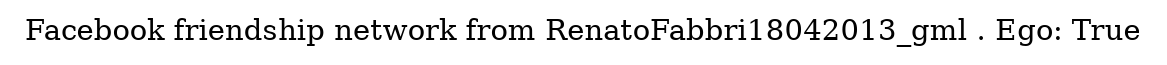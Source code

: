 digraph  {
	graph [label="Facebook friendship network from RenatoFabbri18042013_gml . Ego: True"];
}
